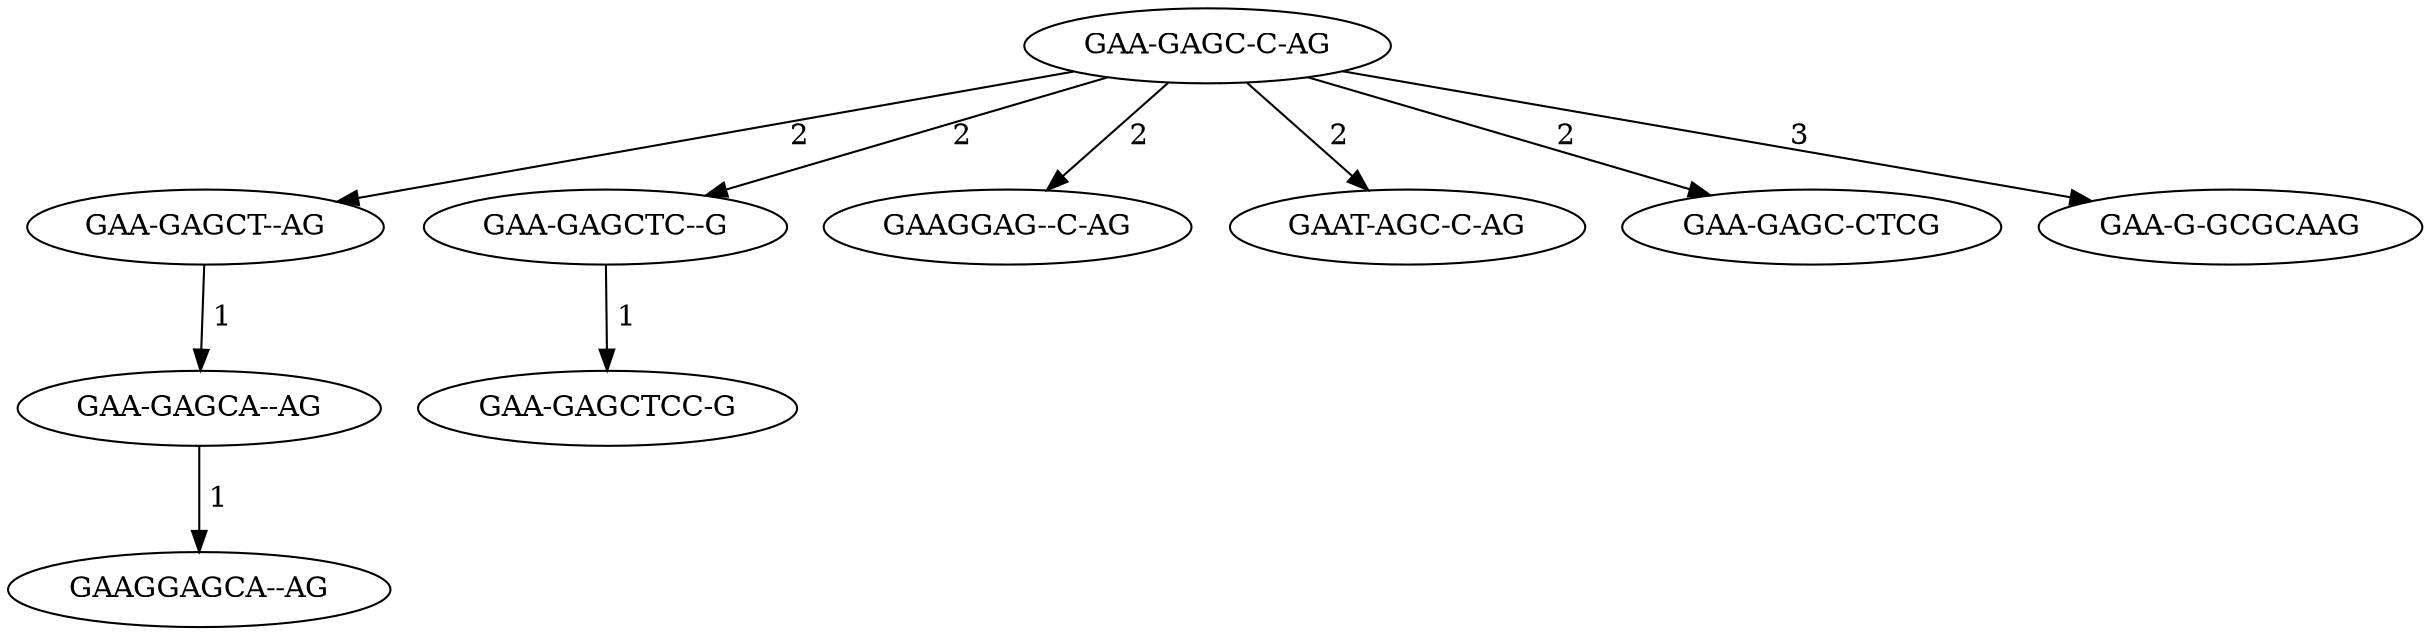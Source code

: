 digraph A {
"GAA-GAGCT--AG" -> "GAA-GAGCA--AG" [label=" 1"];
"GAA-GAGCA--AG" -> "GAAGGAGCA--AG" [label=" 1"];
"GAA-GAGCTC--G" -> "GAA-GAGCTCC-G" [label=" 1"];
"GAA-GAGC-C-AG" -> "GAA-GAGCT--AG" [label=" 2"];
"GAA-GAGC-C-AG" -> "GAAGGAG--C-AG" [label=" 2"];
"GAA-GAGC-C-AG" -> "GAA-GAGCTC--G" [label=" 2"];
"GAA-GAGC-C-AG" -> "GAAT-AGC-C-AG" [label=" 2"];
"GAA-GAGC-C-AG" -> "GAA-GAGC-CTCG" [label=" 2"];
"GAA-GAGC-C-AG" -> "GAA-G-GCGCAAG" [label=" 3"];
}
